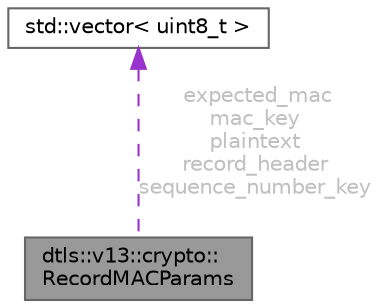 digraph "dtls::v13::crypto::RecordMACParams"
{
 // LATEX_PDF_SIZE
  bgcolor="transparent";
  edge [fontname=Helvetica,fontsize=10,labelfontname=Helvetica,labelfontsize=10];
  node [fontname=Helvetica,fontsize=10,shape=box,height=0.2,width=0.4];
  Node1 [id="Node000001",label="dtls::v13::crypto::\lRecordMACParams",height=0.2,width=0.4,color="gray40", fillcolor="grey60", style="filled", fontcolor="black",tooltip=" "];
  Node2 -> Node1 [id="edge1_Node000001_Node000002",dir="back",color="darkorchid3",style="dashed",tooltip=" ",label=" expected_mac\nmac_key\nplaintext\nrecord_header\nsequence_number_key",fontcolor="grey" ];
  Node2 [id="Node000002",label="std::vector\< uint8_t \>",height=0.2,width=0.4,color="gray40", fillcolor="white", style="filled",tooltip=" "];
}
